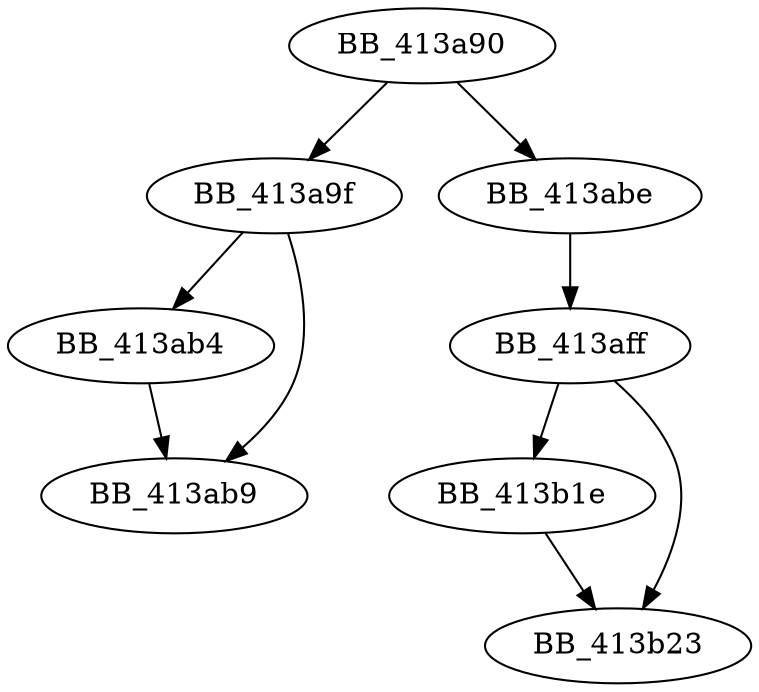 DiGraph sub_413A90{
BB_413a90->BB_413a9f
BB_413a90->BB_413abe
BB_413a9f->BB_413ab4
BB_413a9f->BB_413ab9
BB_413ab4->BB_413ab9
BB_413abe->BB_413aff
BB_413aff->BB_413b1e
BB_413aff->BB_413b23
BB_413b1e->BB_413b23
}
